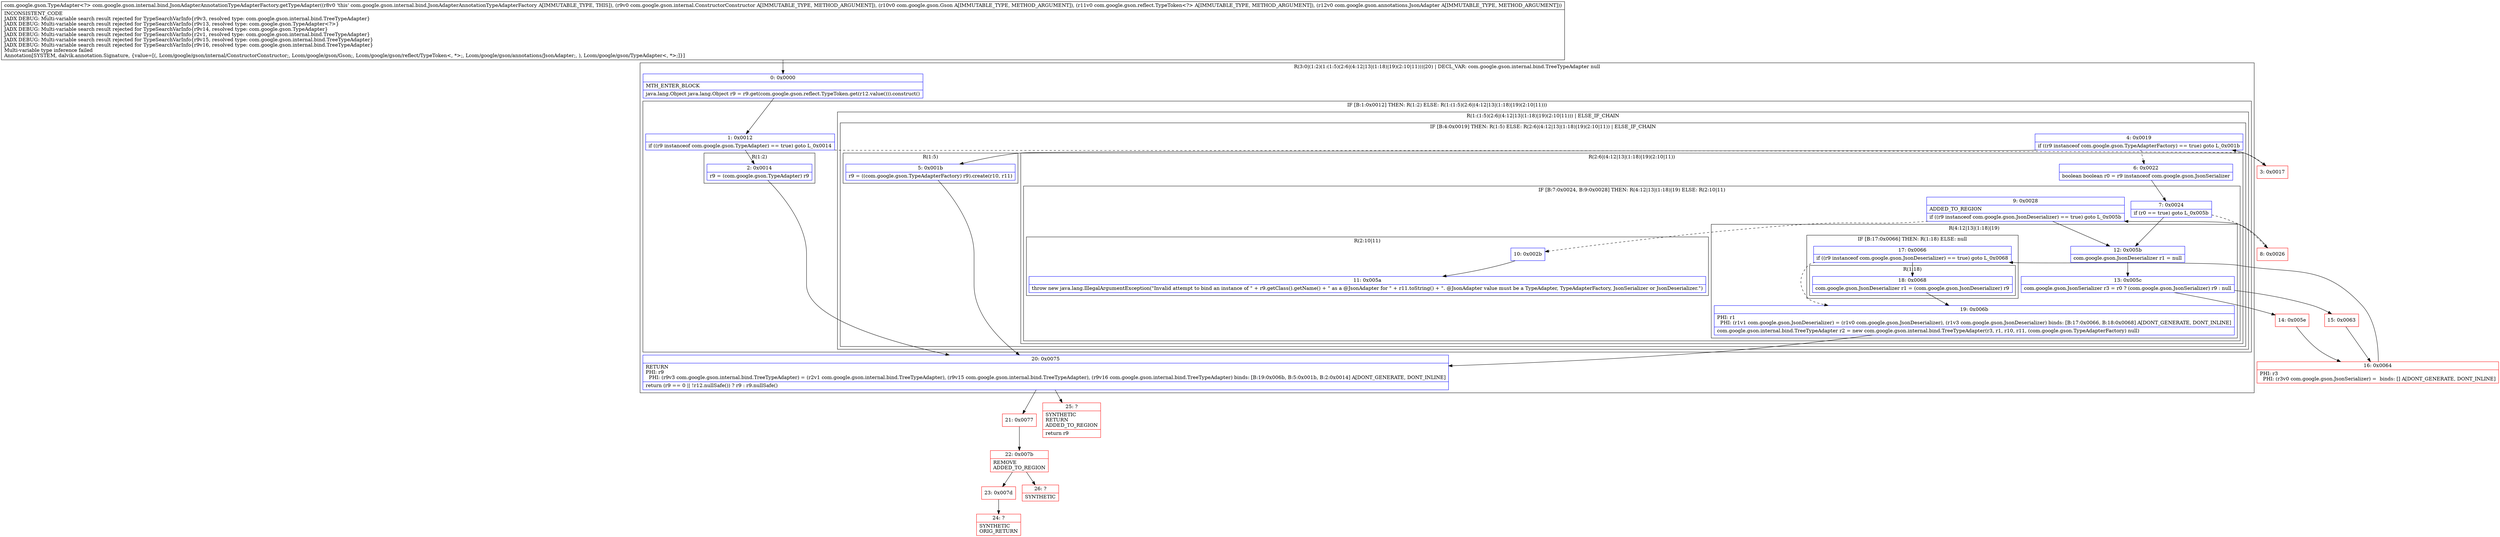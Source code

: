 digraph "CFG forcom.google.gson.internal.bind.JsonAdapterAnnotationTypeAdapterFactory.getTypeAdapter(Lcom\/google\/gson\/internal\/ConstructorConstructor;Lcom\/google\/gson\/Gson;Lcom\/google\/gson\/reflect\/TypeToken;Lcom\/google\/gson\/annotations\/JsonAdapter;)Lcom\/google\/gson\/TypeAdapter;" {
subgraph cluster_Region_1878837880 {
label = "R(3:0|(1:2)(1:(1:5)(2:6|(4:12|13|(1:18)|19)(2:10|11)))|20) | DECL_VAR: com.google.gson.internal.bind.TreeTypeAdapter null\l";
node [shape=record,color=blue];
Node_0 [shape=record,label="{0\:\ 0x0000|MTH_ENTER_BLOCK\l|java.lang.Object java.lang.Object r9 = r9.get(com.google.gson.reflect.TypeToken.get(r12.value())).construct()\l}"];
subgraph cluster_IfRegion_434802752 {
label = "IF [B:1:0x0012] THEN: R(1:2) ELSE: R(1:(1:5)(2:6|(4:12|13|(1:18)|19)(2:10|11)))";
node [shape=record,color=blue];
Node_1 [shape=record,label="{1\:\ 0x0012|if ((r9 instanceof com.google.gson.TypeAdapter) == true) goto L_0x0014\l}"];
subgraph cluster_Region_1505995228 {
label = "R(1:2)";
node [shape=record,color=blue];
Node_2 [shape=record,label="{2\:\ 0x0014|r9 = (com.google.gson.TypeAdapter) r9\l}"];
}
subgraph cluster_Region_128205325 {
label = "R(1:(1:5)(2:6|(4:12|13|(1:18)|19)(2:10|11))) | ELSE_IF_CHAIN\l";
node [shape=record,color=blue];
subgraph cluster_IfRegion_41163683 {
label = "IF [B:4:0x0019] THEN: R(1:5) ELSE: R(2:6|(4:12|13|(1:18)|19)(2:10|11)) | ELSE_IF_CHAIN\l";
node [shape=record,color=blue];
Node_4 [shape=record,label="{4\:\ 0x0019|if ((r9 instanceof com.google.gson.TypeAdapterFactory) == true) goto L_0x001b\l}"];
subgraph cluster_Region_198356639 {
label = "R(1:5)";
node [shape=record,color=blue];
Node_5 [shape=record,label="{5\:\ 0x001b|r9 = ((com.google.gson.TypeAdapterFactory) r9).create(r10, r11)\l}"];
}
subgraph cluster_Region_1182222133 {
label = "R(2:6|(4:12|13|(1:18)|19)(2:10|11))";
node [shape=record,color=blue];
Node_6 [shape=record,label="{6\:\ 0x0022|boolean boolean r0 = r9 instanceof com.google.gson.JsonSerializer\l}"];
subgraph cluster_IfRegion_37653358 {
label = "IF [B:7:0x0024, B:9:0x0028] THEN: R(4:12|13|(1:18)|19) ELSE: R(2:10|11)";
node [shape=record,color=blue];
Node_7 [shape=record,label="{7\:\ 0x0024|if (r0 == true) goto L_0x005b\l}"];
Node_9 [shape=record,label="{9\:\ 0x0028|ADDED_TO_REGION\l|if ((r9 instanceof com.google.gson.JsonDeserializer) == true) goto L_0x005b\l}"];
subgraph cluster_Region_548745609 {
label = "R(4:12|13|(1:18)|19)";
node [shape=record,color=blue];
Node_12 [shape=record,label="{12\:\ 0x005b|com.google.gson.JsonDeserializer r1 = null\l}"];
Node_13 [shape=record,label="{13\:\ 0x005c|com.google.gson.JsonSerializer r3 = r0 ? (com.google.gson.JsonSerializer) r9 : null\l}"];
subgraph cluster_IfRegion_1041093974 {
label = "IF [B:17:0x0066] THEN: R(1:18) ELSE: null";
node [shape=record,color=blue];
Node_17 [shape=record,label="{17\:\ 0x0066|if ((r9 instanceof com.google.gson.JsonDeserializer) == true) goto L_0x0068\l}"];
subgraph cluster_Region_1119839053 {
label = "R(1:18)";
node [shape=record,color=blue];
Node_18 [shape=record,label="{18\:\ 0x0068|com.google.gson.JsonDeserializer r1 = (com.google.gson.JsonDeserializer) r9\l}"];
}
}
Node_19 [shape=record,label="{19\:\ 0x006b|PHI: r1 \l  PHI: (r1v1 com.google.gson.JsonDeserializer) = (r1v0 com.google.gson.JsonDeserializer), (r1v3 com.google.gson.JsonDeserializer) binds: [B:17:0x0066, B:18:0x0068] A[DONT_GENERATE, DONT_INLINE]\l|com.google.gson.internal.bind.TreeTypeAdapter r2 = new com.google.gson.internal.bind.TreeTypeAdapter(r3, r1, r10, r11, (com.google.gson.TypeAdapterFactory) null)\l}"];
}
subgraph cluster_Region_883750287 {
label = "R(2:10|11)";
node [shape=record,color=blue];
Node_10 [shape=record,label="{10\:\ 0x002b}"];
Node_11 [shape=record,label="{11\:\ 0x005a|throw new java.lang.IllegalArgumentException(\"Invalid attempt to bind an instance of \" + r9.getClass().getName() + \" as a @JsonAdapter for \" + r11.toString() + \". @JsonAdapter value must be a TypeAdapter, TypeAdapterFactory, JsonSerializer or JsonDeserializer.\")\l}"];
}
}
}
}
}
}
Node_20 [shape=record,label="{20\:\ 0x0075|RETURN\lPHI: r9 \l  PHI: (r9v3 com.google.gson.internal.bind.TreeTypeAdapter) = (r2v1 com.google.gson.internal.bind.TreeTypeAdapter), (r9v15 com.google.gson.internal.bind.TreeTypeAdapter), (r9v16 com.google.gson.internal.bind.TreeTypeAdapter) binds: [B:19:0x006b, B:5:0x001b, B:2:0x0014] A[DONT_GENERATE, DONT_INLINE]\l|return (r9 == 0 \|\| !r12.nullSafe()) ? r9 : r9.nullSafe()\l}"];
}
Node_3 [shape=record,color=red,label="{3\:\ 0x0017}"];
Node_8 [shape=record,color=red,label="{8\:\ 0x0026}"];
Node_14 [shape=record,color=red,label="{14\:\ 0x005e}"];
Node_15 [shape=record,color=red,label="{15\:\ 0x0063}"];
Node_16 [shape=record,color=red,label="{16\:\ 0x0064|PHI: r3 \l  PHI: (r3v0 com.google.gson.JsonSerializer) =  binds: [] A[DONT_GENERATE, DONT_INLINE]\l}"];
Node_21 [shape=record,color=red,label="{21\:\ 0x0077}"];
Node_22 [shape=record,color=red,label="{22\:\ 0x007b|REMOVE\lADDED_TO_REGION\l}"];
Node_23 [shape=record,color=red,label="{23\:\ 0x007d}"];
Node_24 [shape=record,color=red,label="{24\:\ ?|SYNTHETIC\lORIG_RETURN\l}"];
Node_25 [shape=record,color=red,label="{25\:\ ?|SYNTHETIC\lRETURN\lADDED_TO_REGION\l|return r9\l}"];
Node_26 [shape=record,color=red,label="{26\:\ ?|SYNTHETIC\l}"];
MethodNode[shape=record,label="{com.google.gson.TypeAdapter\<?\> com.google.gson.internal.bind.JsonAdapterAnnotationTypeAdapterFactory.getTypeAdapter((r8v0 'this' com.google.gson.internal.bind.JsonAdapterAnnotationTypeAdapterFactory A[IMMUTABLE_TYPE, THIS]), (r9v0 com.google.gson.internal.ConstructorConstructor A[IMMUTABLE_TYPE, METHOD_ARGUMENT]), (r10v0 com.google.gson.Gson A[IMMUTABLE_TYPE, METHOD_ARGUMENT]), (r11v0 com.google.gson.reflect.TypeToken\<?\> A[IMMUTABLE_TYPE, METHOD_ARGUMENT]), (r12v0 com.google.gson.annotations.JsonAdapter A[IMMUTABLE_TYPE, METHOD_ARGUMENT]))  | INCONSISTENT_CODE\lJADX DEBUG: Multi\-variable search result rejected for TypeSearchVarInfo\{r9v3, resolved type: com.google.gson.internal.bind.TreeTypeAdapter\}\lJADX DEBUG: Multi\-variable search result rejected for TypeSearchVarInfo\{r9v13, resolved type: com.google.gson.TypeAdapter\<?\>\}\lJADX DEBUG: Multi\-variable search result rejected for TypeSearchVarInfo\{r9v14, resolved type: com.google.gson.TypeAdapter\}\lJADX DEBUG: Multi\-variable search result rejected for TypeSearchVarInfo\{r2v1, resolved type: com.google.gson.internal.bind.TreeTypeAdapter\}\lJADX DEBUG: Multi\-variable search result rejected for TypeSearchVarInfo\{r9v15, resolved type: com.google.gson.internal.bind.TreeTypeAdapter\}\lJADX DEBUG: Multi\-variable search result rejected for TypeSearchVarInfo\{r9v16, resolved type: com.google.gson.internal.bind.TreeTypeAdapter\}\lMulti\-variable type inference failed\lAnnotation[SYSTEM, dalvik.annotation.Signature, \{value=[(, Lcom\/google\/gson\/internal\/ConstructorConstructor;, Lcom\/google\/gson\/Gson;, Lcom\/google\/gson\/reflect\/TypeToken\<, *\>;, Lcom\/google\/gson\/annotations\/JsonAdapter;, ), Lcom\/google\/gson\/TypeAdapter\<, *\>;]\}]\l}"];
MethodNode -> Node_0;
Node_0 -> Node_1;
Node_1 -> Node_2;
Node_1 -> Node_3[style=dashed];
Node_2 -> Node_20;
Node_4 -> Node_5;
Node_4 -> Node_6[style=dashed];
Node_5 -> Node_20;
Node_6 -> Node_7;
Node_7 -> Node_8[style=dashed];
Node_7 -> Node_12;
Node_9 -> Node_10[style=dashed];
Node_9 -> Node_12;
Node_12 -> Node_13;
Node_13 -> Node_14;
Node_13 -> Node_15;
Node_17 -> Node_18;
Node_17 -> Node_19[style=dashed];
Node_18 -> Node_19;
Node_19 -> Node_20;
Node_10 -> Node_11;
Node_20 -> Node_21;
Node_20 -> Node_25;
Node_3 -> Node_4;
Node_8 -> Node_9;
Node_14 -> Node_16;
Node_15 -> Node_16;
Node_16 -> Node_17;
Node_21 -> Node_22;
Node_22 -> Node_23;
Node_22 -> Node_26;
Node_23 -> Node_24;
}

